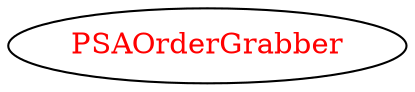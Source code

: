 digraph dependencyGraph {
 concentrate=true;
 ranksep="2.0";
 rankdir="LR"; 
 splines="ortho";
"PSAOrderGrabber" [fontcolor="red"];
}